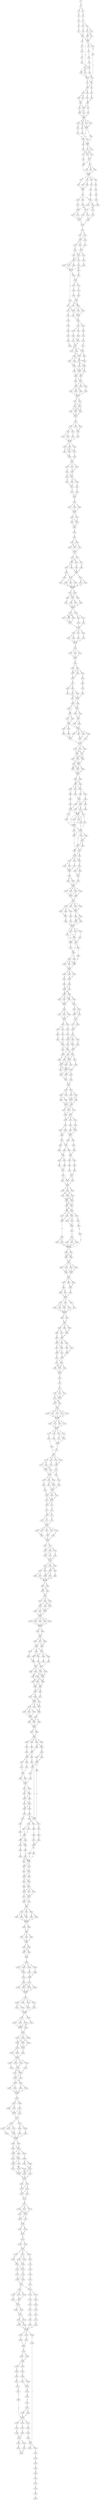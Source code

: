 strict digraph  {
	S0 -> S1 [ label = K ];
	S1 -> S2 [ label = T ];
	S1 -> S3 [ label = Q ];
	S2 -> S4 [ label = A ];
	S3 -> S5 [ label = Q ];
	S4 -> S6 [ label = I ];
	S5 -> S7 [ label = L ];
	S6 -> S8 [ label = S ];
	S7 -> S9 [ label = L ];
	S7 -> S10 [ label = E ];
	S8 -> S11 [ label = Q ];
	S9 -> S12 [ label = R ];
	S9 -> S13 [ label = S ];
	S10 -> S14 [ label = E ];
	S11 -> S15 [ label = T ];
	S12 -> S16 [ label = L ];
	S13 -> S17 [ label = V ];
	S13 -> S16 [ label = L ];
	S14 -> S15 [ label = T ];
	S15 -> S18 [ label = W ];
	S15 -> S19 [ label = A ];
	S16 -> S18 [ label = W ];
	S17 -> S18 [ label = W ];
	S18 -> S20 [ label = G ];
	S18 -> S21 [ label = A ];
	S18 -> S22 [ label = E ];
	S19 -> S23 [ label = S ];
	S20 -> S24 [ label = M ];
	S21 -> S25 [ label = I ];
	S22 -> S26 [ label = L ];
	S22 -> S27 [ label = T ];
	S23 -> S28 [ label = Q ];
	S24 -> S29 [ label = Y ];
	S25 -> S30 [ label = I ];
	S26 -> S29 [ label = Y ];
	S27 -> S29 [ label = Y ];
	S28 -> S31 [ label = A ];
	S29 -> S32 [ label = V ];
	S29 -> S33 [ label = T ];
	S30 -> S34 [ label = V ];
	S31 -> S35 [ label = L ];
	S32 -> S36 [ label = S ];
	S33 -> S36 [ label = S ];
	S33 -> S37 [ label = T ];
	S34 -> S38 [ label = D ];
	S35 -> S38 [ label = D ];
	S36 -> S39 [ label = P ];
	S36 -> S40 [ label = S ];
	S37 -> S41 [ label = G ];
	S38 -> S26 [ label = L ];
	S38 -> S42 [ label = V ];
	S39 -> S43 [ label = R ];
	S39 -> S44 [ label = K ];
	S40 -> S45 [ label = N ];
	S41 -> S46 [ label = E ];
	S42 -> S47 [ label = F ];
	S43 -> S48 [ label = S ];
	S44 -> S48 [ label = S ];
	S45 -> S49 [ label = R ];
	S46 -> S49 [ label = R ];
	S47 -> S33 [ label = T ];
	S48 -> S50 [ label = P ];
	S48 -> S51 [ label = S ];
	S49 -> S50 [ label = P ];
	S49 -> S52 [ label = T ];
	S50 -> S53 [ label = G ];
	S50 -> S54 [ label = D ];
	S51 -> S53 [ label = G ];
	S52 -> S55 [ label = T ];
	S53 -> S56 [ label = W ];
	S54 -> S56 [ label = W ];
	S55 -> S56 [ label = W ];
	S56 -> S57 [ label = V ];
	S56 -> S58 [ label = R ];
	S56 -> S59 [ label = K ];
	S56 -> S60 [ label = M ];
	S57 -> S61 [ label = D ];
	S58 -> S62 [ label = N ];
	S59 -> S61 [ label = D ];
	S60 -> S61 [ label = D ];
	S60 -> S63 [ label = R ];
	S61 -> S64 [ label = V ];
	S61 -> S65 [ label = F ];
	S62 -> S66 [ label = N ];
	S63 -> S67 [ label = T ];
	S64 -> S68 [ label = L ];
	S65 -> S68 [ label = L ];
	S65 -> S69 [ label = M ];
	S66 -> S70 [ label = R ];
	S67 -> S65 [ label = F ];
	S68 -> S71 [ label = Q ];
	S68 -> S72 [ label = L ];
	S69 -> S73 [ label = R ];
	S70 -> S68 [ label = L ];
	S71 -> S74 [ label = H ];
	S72 -> S75 [ label = F ];
	S72 -> S76 [ label = L ];
	S73 -> S74 [ label = H ];
	S74 -> S77 [ label = L ];
	S75 -> S78 [ label = I ];
	S76 -> S77 [ label = L ];
	S77 -> S79 [ label = G ];
	S77 -> S80 [ label = T ];
	S78 -> S80 [ label = T ];
	S79 -> S81 [ label = I ];
	S79 -> S82 [ label = V ];
	S79 -> S83 [ label = A ];
	S80 -> S84 [ label = C ];
	S81 -> S84 [ label = C ];
	S82 -> S84 [ label = C ];
	S83 -> S84 [ label = C ];
	S84 -> S85 [ label = S ];
	S84 -> S86 [ label = L ];
	S84 -> S87 [ label = C ];
	S84 -> S88 [ label = I ];
	S85 -> S89 [ label = F ];
	S85 -> S90 [ label = I ];
	S86 -> S91 [ label = V ];
	S87 -> S92 [ label = S ];
	S88 -> S93 [ label = T ];
	S89 -> S94 [ label = V ];
	S90 -> S94 [ label = V ];
	S91 -> S95 [ label = L ];
	S92 -> S94 [ label = V ];
	S93 -> S96 [ label = S ];
	S94 -> S97 [ label = A ];
	S95 -> S98 [ label = G ];
	S96 -> S99 [ label = S ];
	S97 -> S100 [ label = F ];
	S97 -> S101 [ label = L ];
	S97 -> S102 [ label = S ];
	S98 -> S100 [ label = F ];
	S99 -> S103 [ label = I ];
	S100 -> S104 [ label = S ];
	S100 -> S105 [ label = T ];
	S101 -> S106 [ label = I ];
	S102 -> S107 [ label = V ];
	S103 -> S108 [ label = L ];
	S104 -> S109 [ label = S ];
	S105 -> S110 [ label = F ];
	S106 -> S111 [ label = L ];
	S107 -> S109 [ label = S ];
	S108 -> S111 [ label = L ];
	S109 -> S112 [ label = V ];
	S109 -> S113 [ label = A ];
	S110 -> S114 [ label = G ];
	S111 -> S115 [ label = M ];
	S111 -> S116 [ label = S ];
	S112 -> S117 [ label = G ];
	S113 -> S117 [ label = G ];
	S114 -> S118 [ label = S ];
	S115 -> S117 [ label = G ];
	S116 -> S118 [ label = S ];
	S117 -> S119 [ label = L ];
	S118 -> S119 [ label = L ];
	S119 -> S120 [ label = L ];
	S120 -> S121 [ label = S ];
	S120 -> S122 [ label = F ];
	S121 -> S123 [ label = V ];
	S122 -> S123 [ label = V ];
	S122 -> S124 [ label = L ];
	S123 -> S125 [ label = A ];
	S123 -> S126 [ label = G ];
	S124 -> S127 [ label = Y ];
	S125 -> S128 [ label = F ];
	S126 -> S129 [ label = L ];
	S127 -> S129 [ label = L ];
	S128 -> S130 [ label = S ];
	S128 -> S131 [ label = L ];
	S129 -> S132 [ label = Y ];
	S129 -> S131 [ label = L ];
	S130 -> S133 [ label = W ];
	S131 -> S133 [ label = W ];
	S131 -> S134 [ label = F ];
	S132 -> S135 [ label = Y ];
	S133 -> S136 [ label = F ];
	S133 -> S137 [ label = I ];
	S133 -> S138 [ label = L ];
	S134 -> S139 [ label = G ];
	S135 -> S140 [ label = S ];
	S136 -> S141 [ label = L ];
	S137 -> S141 [ label = L ];
	S138 -> S141 [ label = L ];
	S139 -> S142 [ label = V ];
	S140 -> S141 [ label = L ];
	S141 -> S143 [ label = S ];
	S141 -> S144 [ label = A ];
	S142 -> S145 [ label = D ];
	S143 -> S146 [ label = S ];
	S143 -> S147 [ label = P ];
	S144 -> S148 [ label = Y ];
	S145 -> S148 [ label = Y ];
	S146 -> S149 [ label = F ];
	S146 -> S150 [ label = G ];
	S146 -> S151 [ label = I ];
	S147 -> S149 [ label = F ];
	S148 -> S152 [ label = G ];
	S148 -> S153 [ label = E ];
	S149 -> S154 [ label = L ];
	S149 -> S155 [ label = T ];
	S150 -> S155 [ label = T ];
	S151 -> S155 [ label = T ];
	S152 -> S156 [ label = S ];
	S153 -> S157 [ label = V ];
	S154 -> S158 [ label = V ];
	S155 -> S158 [ label = V ];
	S156 -> S159 [ label = V ];
	S157 -> S160 [ label = E ];
	S158 -> S161 [ label = F ];
	S158 -> S162 [ label = S ];
	S159 -> S163 [ label = V ];
	S160 -> S163 [ label = V ];
	S161 -> S164 [ label = T ];
	S161 -> S165 [ label = A ];
	S162 -> S166 [ label = G ];
	S163 -> S146 [ label = S ];
	S163 -> S167 [ label = A ];
	S164 -> S168 [ label = I ];
	S165 -> S169 [ label = T ];
	S166 -> S170 [ label = M ];
	S167 -> S171 [ label = S ];
	S168 -> S172 [ label = S ];
	S169 -> S173 [ label = C ];
	S169 -> S172 [ label = S ];
	S170 -> S174 [ label = A ];
	S171 -> S175 [ label = G ];
	S172 -> S176 [ label = W ];
	S173 -> S176 [ label = W ];
	S174 -> S177 [ label = A ];
	S175 -> S178 [ label = I ];
	S176 -> S179 [ label = A ];
	S176 -> S180 [ label = I ];
	S177 -> S181 [ label = V ];
	S178 -> S182 [ label = T ];
	S179 -> S183 [ label = I ];
	S180 -> S184 [ label = L ];
	S181 -> S183 [ label = I ];
	S181 -> S185 [ label = S ];
	S182 -> S186 [ label = V ];
	S183 -> S187 [ label = A ];
	S183 -> S188 [ label = V ];
	S184 -> S189 [ label = L ];
	S184 -> S190 [ label = M ];
	S185 -> S189 [ label = L ];
	S186 -> S191 [ label = C ];
	S187 -> S192 [ label = W ];
	S188 -> S193 [ label = T ];
	S188 -> S194 [ label = C ];
	S189 -> S193 [ label = T ];
	S190 -> S194 [ label = C ];
	S191 -> S195 [ label = F ];
	S192 -> S196 [ label = V ];
	S193 -> S196 [ label = V ];
	S193 -> S197 [ label = G ];
	S194 -> S196 [ label = V ];
	S194 -> S198 [ label = I ];
	S195 -> S199 [ label = G ];
	S196 -> S200 [ label = L ];
	S196 -> S201 [ label = A ];
	S197 -> S201 [ label = A ];
	S198 -> S200 [ label = L ];
	S199 -> S181 [ label = V ];
	S200 -> S202 [ label = L ];
	S200 -> S203 [ label = F ];
	S201 -> S202 [ label = L ];
	S202 -> S204 [ label = C ];
	S202 -> S205 [ label = F ];
	S202 -> S206 [ label = V ];
	S203 -> S205 [ label = F ];
	S204 -> S207 [ label = C ];
	S205 -> S208 [ label = L ];
	S205 -> S207 [ label = C ];
	S205 -> S209 [ label = F ];
	S206 -> S210 [ label = S ];
	S207 -> S211 [ label = S ];
	S208 -> S211 [ label = S ];
	S209 -> S211 [ label = S ];
	S210 -> S211 [ label = S ];
	S211 -> S212 [ label = K ];
	S211 -> S213 [ label = N ];
	S212 -> S214 [ label = H ];
	S212 -> S215 [ label = R ];
	S213 -> S215 [ label = R ];
	S214 -> S216 [ label = G ];
	S214 -> S217 [ label = A ];
	S214 -> S218 [ label = V ];
	S215 -> S217 [ label = A ];
	S215 -> S218 [ label = V ];
	S216 -> S219 [ label = R ];
	S217 -> S219 [ label = R ];
	S218 -> S219 [ label = R ];
	S219 -> S220 [ label = C ];
	S220 -> S221 [ label = F ];
	S220 -> S222 [ label = Y ];
	S220 -> S223 [ label = L ];
	S221 -> S224 [ label = V ];
	S221 -> S225 [ label = S ];
	S222 -> S226 [ label = G ];
	S223 -> S226 [ label = G ];
	S224 -> S227 [ label = A ];
	S224 -> S228 [ label = L ];
	S225 -> S229 [ label = V ];
	S226 -> S230 [ label = T ];
	S227 -> S231 [ label = L ];
	S228 -> S231 [ label = L ];
	S229 -> S231 [ label = L ];
	S230 -> S231 [ label = L ];
	S231 -> S232 [ label = F ];
	S231 -> S233 [ label = L ];
	S231 -> S234 [ label = V ];
	S232 -> S235 [ label = F ];
	S232 -> S236 [ label = L ];
	S232 -> S237 [ label = V ];
	S233 -> S237 [ label = V ];
	S234 -> S235 [ label = F ];
	S235 -> S238 [ label = L ];
	S236 -> S238 [ label = L ];
	S237 -> S239 [ label = V ];
	S238 -> S240 [ label = S ];
	S239 -> S240 [ label = S ];
	S240 -> S241 [ label = C ];
	S240 -> S242 [ label = L ];
	S240 -> S243 [ label = I ];
	S241 -> S244 [ label = G ];
	S242 -> S245 [ label = F ];
	S243 -> S245 [ label = F ];
	S244 -> S246 [ label = L ];
	S244 -> S247 [ label = M ];
	S245 -> S247 [ label = M ];
	S246 -> S248 [ label = R ];
	S247 -> S249 [ label = K ];
	S247 -> S250 [ label = Q ];
	S248 -> S251 [ label = E ];
	S249 -> S252 [ label = K ];
	S250 -> S251 [ label = E ];
	S251 -> S253 [ label = G ];
	S252 -> S254 [ label = S ];
	S253 -> S255 [ label = R ];
	S254 -> S255 [ label = R ];
	S255 -> S256 [ label = N ];
	S256 -> S257 [ label = A ];
	S256 -> S258 [ label = L ];
	S256 -> S259 [ label = F ];
	S257 -> S260 [ label = L ];
	S258 -> S260 [ label = L ];
	S259 -> S260 [ label = L ];
	S260 -> S261 [ label = I ];
	S260 -> S262 [ label = L ];
	S261 -> S263 [ label = A ];
	S261 -> S264 [ label = T ];
	S262 -> S264 [ label = T ];
	S263 -> S265 [ label = A ];
	S264 -> S265 [ label = A ];
	S265 -> S266 [ label = G ];
	S266 -> S267 [ label = T ];
	S267 -> S268 [ label = G ];
	S267 -> S269 [ label = S ];
	S268 -> S270 [ label = I ];
	S268 -> S271 [ label = L ];
	S268 -> S272 [ label = V ];
	S269 -> S271 [ label = L ];
	S270 -> S273 [ label = V ];
	S271 -> S273 [ label = V ];
	S272 -> S273 [ label = V ];
	S273 -> S274 [ label = I ];
	S273 -> S275 [ label = V ];
	S274 -> S276 [ label = F ];
	S274 -> S277 [ label = Y ];
	S275 -> S276 [ label = F ];
	S275 -> S278 [ label = L ];
	S276 -> S279 [ label = G ];
	S276 -> S280 [ label = R ];
	S277 -> S281 [ label = W ];
	S278 -> S282 [ label = Q ];
	S279 -> S283 [ label = H ];
	S280 -> S284 [ label = N ];
	S281 -> S284 [ label = N ];
	S282 -> S284 [ label = N ];
	S283 -> S285 [ label = V ];
	S283 -> S286 [ label = M ];
	S284 -> S287 [ label = I ];
	S284 -> S285 [ label = V ];
	S285 -> S288 [ label = G ];
	S285 -> S289 [ label = K ];
	S285 -> S290 [ label = Q ];
	S286 -> S291 [ label = E ];
	S287 -> S292 [ label = H ];
	S287 -> S293 [ label = R ];
	S288 -> S294 [ label = N ];
	S289 -> S294 [ label = N ];
	S290 -> S294 [ label = N ];
	S291 -> S294 [ label = N ];
	S292 -> S294 [ label = N ];
	S293 -> S294 [ label = N ];
	S294 -> S295 [ label = I ];
	S294 -> S296 [ label = T ];
	S295 -> S297 [ label = F ];
	S296 -> S298 [ label = S ];
	S296 -> S297 [ label = F ];
	S296 -> S299 [ label = L ];
	S297 -> S300 [ label = H ];
	S297 -> S301 [ label = Q ];
	S298 -> S302 [ label = A ];
	S299 -> S303 [ label = R ];
	S300 -> S304 [ label = N ];
	S301 -> S304 [ label = N ];
	S302 -> S304 [ label = N ];
	S303 -> S304 [ label = N ];
	S304 -> S305 [ label = F ];
	S304 -> S306 [ label = L ];
	S305 -> S307 [ label = R ];
	S305 -> S308 [ label = K ];
	S305 -> S309 [ label = Q ];
	S306 -> S310 [ label = S ];
	S306 -> S309 [ label = Q ];
	S306 -> S311 [ label = T ];
	S307 -> S312 [ label = G ];
	S308 -> S312 [ label = G ];
	S309 -> S312 [ label = G ];
	S310 -> S313 [ label = L ];
	S311 -> S314 [ label = R ];
	S312 -> S315 [ label = L ];
	S313 -> S315 [ label = L ];
	S314 -> S315 [ label = L ];
	S315 -> S316 [ label = L ];
	S315 -> S317 [ label = A ];
	S315 -> S318 [ label = M ];
	S316 -> S319 [ label = D ];
	S316 -> S320 [ label = K ];
	S317 -> S321 [ label = S ];
	S318 -> S322 [ label = Q ];
	S319 -> S323 [ label = S ];
	S320 -> S323 [ label = S ];
	S321 -> S323 [ label = S ];
	S322 -> S323 [ label = S ];
	S323 -> S324 [ label = M ];
	S324 -> S325 [ label = T ];
	S324 -> S326 [ label = I ];
	S324 -> S327 [ label = V ];
	S325 -> S328 [ label = C ];
	S326 -> S328 [ label = C ];
	S327 -> S328 [ label = C ];
	S328 -> S329 [ label = N ];
	S329 -> S330 [ label = I ];
	S329 -> S331 [ label = L ];
	S330 -> S332 [ label = R ];
	S331 -> S333 [ label = K ];
	S331 -> S334 [ label = E ];
	S331 -> S332 [ label = R ];
	S332 -> S335 [ label = A ];
	S333 -> S335 [ label = A ];
	S334 -> S336 [ label = K ];
	S335 -> S337 [ label = K ];
	S336 -> S338 [ label = R ];
	S337 -> S339 [ label = S ];
	S337 -> S340 [ label = K ];
	S338 -> S341 [ label = R ];
	S339 -> S342 [ label = F ];
	S340 -> S343 [ label = A ];
	S340 -> S344 [ label = E ];
	S341 -> S345 [ label = I ];
	S342 -> S346 [ label = S ];
	S343 -> S347 [ label = A ];
	S344 -> S346 [ label = S ];
	S345 -> S346 [ label = S ];
	S346 -> S348 [ label = V ];
	S346 -> S349 [ label = I ];
	S347 -> S349 [ label = I ];
	S348 -> S350 [ label = H ];
	S349 -> S351 [ label = V ];
	S349 -> S352 [ label = K ];
	S349 -> S350 [ label = H ];
	S350 -> S353 [ label = L ];
	S350 -> S354 [ label = F ];
	S351 -> S355 [ label = A ];
	S351 -> S356 [ label = T ];
	S352 -> S351 [ label = V ];
	S353 -> S357 [ label = P ];
	S354 -> S357 [ label = P ];
	S355 -> S358 [ label = P ];
	S356 -> S358 [ label = P ];
	S357 -> S359 [ label = L ];
	S357 -> S360 [ label = F ];
	S358 -> S361 [ label = L ];
	S358 -> S362 [ label = I ];
	S358 -> S363 [ label = F ];
	S359 -> S361 [ label = L ];
	S360 -> S361 [ label = L ];
	S361 -> S364 [ label = Q ];
	S361 -> S365 [ label = A ];
	S361 -> S366 [ label = K ];
	S361 -> S367 [ label = E ];
	S362 -> S368 [ label = D ];
	S363 -> S369 [ label = S ];
	S364 -> S370 [ label = R ];
	S365 -> S371 [ label = K ];
	S366 -> S372 [ label = N ];
	S367 -> S371 [ label = K ];
	S368 -> S372 [ label = N ];
	S369 -> S372 [ label = N ];
	S370 -> S373 [ label = Y ];
	S371 -> S373 [ label = Y ];
	S372 -> S373 [ label = Y ];
	S373 -> S374 [ label = I ];
	S373 -> S375 [ label = K ];
	S373 -> S376 [ label = V ];
	S374 -> S377 [ label = E ];
	S374 -> S378 [ label = K ];
	S375 -> S377 [ label = E ];
	S376 -> S378 [ label = K ];
	S377 -> S379 [ label = A ];
	S377 -> S380 [ label = M ];
	S378 -> S381 [ label = L ];
	S378 -> S379 [ label = A ];
	S378 -> S380 [ label = M ];
	S379 -> S382 [ label = I ];
	S379 -> S383 [ label = L ];
	S380 -> S383 [ label = L ];
	S381 -> S383 [ label = L ];
	S382 -> S384 [ label = Q ];
	S382 -> S385 [ label = E ];
	S383 -> S386 [ label = K ];
	S383 -> S384 [ label = Q ];
	S383 -> S385 [ label = E ];
	S384 -> S387 [ label = W ];
	S385 -> S387 [ label = W ];
	S386 -> S387 [ label = W ];
	S387 -> S388 [ label = I ];
	S387 -> S389 [ label = V ];
	S388 -> S390 [ label = Y ];
	S388 -> S391 [ label = G ];
	S389 -> S391 [ label = G ];
	S390 -> S392 [ label = G ];
	S391 -> S393 [ label = N ];
	S391 -> S394 [ label = E ];
	S391 -> S392 [ label = G ];
	S392 -> S395 [ label = L ];
	S392 -> S396 [ label = V ];
	S393 -> S397 [ label = M ];
	S394 -> S398 [ label = Q ];
	S395 -> S399 [ label = A ];
	S396 -> S400 [ label = L ];
	S397 -> S400 [ label = L ];
	S398 -> S401 [ label = V ];
	S399 -> S402 [ label = T ];
	S399 -> S403 [ label = P ];
	S400 -> S402 [ label = T ];
	S400 -> S404 [ label = R ];
	S401 -> S405 [ label = K ];
	S402 -> S406 [ label = H ];
	S402 -> S407 [ label = L ];
	S403 -> S408 [ label = S ];
	S404 -> S409 [ label = G ];
	S405 -> S409 [ label = G ];
	S406 -> S410 [ label = L ];
	S406 -> S411 [ label = Q ];
	S407 -> S410 [ label = L ];
	S408 -> S410 [ label = L ];
	S409 -> S410 [ label = L ];
	S409 -> S412 [ label = V ];
	S410 -> S413 [ label = D ];
	S410 -> S414 [ label = P ];
	S410 -> S415 [ label = G ];
	S410 -> S416 [ label = N ];
	S411 -> S417 [ label = S ];
	S412 -> S418 [ label = T ];
	S413 -> S419 [ label = L ];
	S413 -> S420 [ label = F ];
	S414 -> S413 [ label = D ];
	S415 -> S413 [ label = D ];
	S416 -> S419 [ label = L ];
	S417 -> S419 [ label = L ];
	S418 -> S413 [ label = D ];
	S419 -> S421 [ label = F ];
	S419 -> S422 [ label = V ];
	S419 -> S423 [ label = L ];
	S419 -> S424 [ label = G ];
	S420 -> S422 [ label = V ];
	S421 -> S425 [ label = D ];
	S422 -> S426 [ label = V ];
	S423 -> S425 [ label = D ];
	S424 -> S427 [ label = L ];
	S424 -> S426 [ label = V ];
	S425 -> S424 [ label = G ];
	S425 -> S428 [ label = D ];
	S426 -> S429 [ label = V ];
	S427 -> S429 [ label = V ];
	S427 -> S430 [ label = F ];
	S428 -> S427 [ label = L ];
	S429 -> S431 [ label = S ];
	S429 -> S432 [ label = K ];
	S429 -> S433 [ label = N ];
	S430 -> S431 [ label = S ];
	S431 -> S434 [ label = W ];
	S432 -> S435 [ label = V ];
	S432 -> S436 [ label = F ];
	S433 -> S437 [ label = L ];
	S434 -> S438 [ label = N ];
	S434 -> S439 [ label = K ];
	S435 -> S440 [ label = D ];
	S436 -> S440 [ label = D ];
	S437 -> S440 [ label = D ];
	S438 -> S441 [ label = Q ];
	S439 -> S441 [ label = Q ];
	S440 -> S442 [ label = S ];
	S441 -> S443 [ label = T ];
	S442 -> S444 [ label = H ];
	S442 -> S445 [ label = K ];
	S443 -> S446 [ label = L ];
	S444 -> S446 [ label = L ];
	S445 -> S446 [ label = L ];
	S446 -> S447 [ label = A ];
	S446 -> S448 [ label = S ];
	S446 -> S449 [ label = E ];
	S446 -> S450 [ label = K ];
	S447 -> S451 [ label = V ];
	S448 -> S452 [ label = I ];
	S449 -> S451 [ label = V ];
	S449 -> S452 [ label = I ];
	S450 -> S451 [ label = V ];
	S451 -> S453 [ label = S ];
	S452 -> S453 [ label = S ];
	S453 -> S454 [ label = L ];
	S453 -> S455 [ label = T ];
	S453 -> S456 [ label = Q ];
	S453 -> S457 [ label = P ];
	S454 -> S458 [ label = F ];
	S454 -> S459 [ label = Y ];
	S454 -> S460 [ label = L ];
	S455 -> S461 [ label = R ];
	S456 -> S461 [ label = R ];
	S457 -> S461 [ label = R ];
	S458 -> S462 [ label = S ];
	S459 -> S463 [ label = G ];
	S460 -> S462 [ label = S ];
	S461 -> S464 [ label = L ];
	S461 -> S465 [ label = I ];
	S462 -> S466 [ label = P ];
	S463 -> S467 [ label = T ];
	S464 -> S468 [ label = E ];
	S465 -> S469 [ label = S ];
	S465 -> S468 [ label = E ];
	S466 -> S470 [ label = S ];
	S467 -> S470 [ label = S ];
	S468 -> S470 [ label = S ];
	S469 -> S470 [ label = S ];
	S470 -> S471 [ label = Q ];
	S470 -> S472 [ label = D ];
	S470 -> S473 [ label = S ];
	S470 -> S474 [ label = E ];
	S471 -> S475 [ label = A ];
	S471 -> S476 [ label = E ];
	S472 -> S476 [ label = E ];
	S473 -> S475 [ label = A ];
	S474 -> S477 [ label = V ];
	S475 -> S478 [ label = L ];
	S476 -> S479 [ label = F ];
	S476 -> S475 [ label = A ];
	S477 -> S479 [ label = F ];
	S478 -> S480 [ label = E ];
	S479 -> S480 [ label = E ];
	S479 -> S481 [ label = R ];
	S480 -> S482 [ label = A ];
	S480 -> S483 [ label = E ];
	S481 -> S484 [ label = L ];
	S482 -> S485 [ label = Q ];
	S482 -> S486 [ label = K ];
	S482 -> S487 [ label = H ];
	S483 -> S486 [ label = K ];
	S484 -> S486 [ label = K ];
	S485 -> S488 [ label = L ];
	S486 -> S488 [ label = L ];
	S487 -> S488 [ label = L ];
	S488 -> S489 [ label = N ];
	S488 -> S490 [ label = S ];
	S488 -> S491 [ label = R ];
	S489 -> S492 [ label = D ];
	S490 -> S493 [ label = E ];
	S491 -> S493 [ label = E ];
	S492 -> S494 [ label = T ];
	S493 -> S495 [ label = A ];
	S494 -> S496 [ label = K ];
	S495 -> S497 [ label = E ];
	S495 -> S496 [ label = K ];
	S496 -> S498 [ label = G ];
	S496 -> S499 [ label = Q ];
	S497 -> S499 [ label = Q ];
	S498 -> S500 [ label = Q ];
	S498 -> S501 [ label = K ];
	S499 -> S502 [ label = E ];
	S499 -> S500 [ label = Q ];
	S499 -> S503 [ label = R ];
	S500 -> S504 [ label = V ];
	S500 -> S505 [ label = L ];
	S501 -> S504 [ label = V ];
	S502 -> S505 [ label = L ];
	S503 -> S505 [ label = L ];
	S504 -> S506 [ label = V ];
	S504 -> S507 [ label = L ];
	S505 -> S508 [ label = N ];
	S506 -> S509 [ label = G ];
	S507 -> S510 [ label = S ];
	S507 -> S509 [ label = G ];
	S508 -> S511 [ label = K ];
	S508 -> S512 [ label = A ];
	S508 -> S513 [ label = E ];
	S509 -> S514 [ label = V ];
	S510 -> S514 [ label = V ];
	S511 -> S515 [ label = T ];
	S512 -> S515 [ label = T ];
	S513 -> S515 [ label = T ];
	S514 -> S516 [ label = L ];
	S514 -> S517 [ label = W ];
	S515 -> S518 [ label = V ];
	S515 -> S519 [ label = A ];
	S516 -> S520 [ label = Y ];
	S517 -> S520 [ label = Y ];
	S518 -> S521 [ label = V ];
	S518 -> S522 [ label = R ];
	S519 -> S523 [ label = E ];
	S520 -> S524 [ label = Q ];
	S521 -> S525 [ label = S ];
	S522 -> S526 [ label = Y ];
	S523 -> S527 [ label = T ];
	S524 -> S528 [ label = M ];
	S524 -> S529 [ label = V ];
	S524 -> S530 [ label = T ];
	S525 -> S531 [ label = L ];
	S526 -> S532 [ label = A ];
	S527 -> S528 [ label = M ];
	S528 -> S533 [ label = V ];
	S528 -> S534 [ label = S ];
	S529 -> S535 [ label = M ];
	S530 -> S533 [ label = V ];
	S531 -> S536 [ label = Q ];
	S532 -> S536 [ label = Q ];
	S533 -> S537 [ label = T ];
	S534 -> S538 [ label = G ];
	S535 -> S537 [ label = T ];
	S536 -> S539 [ label = S ];
	S536 -> S538 [ label = G ];
	S537 -> S540 [ label = A ];
	S537 -> S541 [ label = I ];
	S538 -> S541 [ label = I ];
	S538 -> S542 [ label = V ];
	S539 -> S542 [ label = V ];
	S540 -> S543 [ label = A ];
	S540 -> S544 [ label = T ];
	S541 -> S545 [ label = L ];
	S541 -> S544 [ label = T ];
	S542 -> S544 [ label = T ];
	S542 -> S546 [ label = M ];
	S543 -> S547 [ label = E ];
	S544 -> S548 [ label = Y ];
	S544 -> S547 [ label = E ];
	S544 -> S549 [ label = K ];
	S545 -> S550 [ label = N ];
	S546 -> S547 [ label = E ];
	S547 -> S551 [ label = V ];
	S547 -> S552 [ label = A ];
	S547 -> S553 [ label = T ];
	S548 -> S552 [ label = A ];
	S549 -> S552 [ label = A ];
	S550 -> S553 [ label = T ];
	S551 -> S554 [ label = L ];
	S552 -> S555 [ label = V ];
	S552 -> S554 [ label = L ];
	S553 -> S555 [ label = V ];
	S553 -> S556 [ label = I ];
	S554 -> S557 [ label = S ];
	S555 -> S557 [ label = S ];
	S556 -> S558 [ label = F ];
	S557 -> S559 [ label = S ];
	S558 -> S559 [ label = S ];
	S559 -> S560 [ label = L ];
	S559 -> S561 [ label = V ];
	S560 -> S562 [ label = G ];
	S560 -> S563 [ label = W ];
	S561 -> S564 [ label = T ];
	S561 -> S565 [ label = S ];
	S562 -> S566 [ label = R ];
	S562 -> S567 [ label = Q ];
	S563 -> S567 [ label = Q ];
	S564 -> S568 [ label = E ];
	S564 -> S569 [ label = D ];
	S565 -> S567 [ label = Q ];
	S566 -> S570 [ label = Q ];
	S567 -> S571 [ label = K ];
	S567 -> S570 [ label = Q ];
	S568 -> S571 [ label = K ];
	S569 -> S571 [ label = K ];
	S570 -> S572 [ label = L ];
	S571 -> S572 [ label = L ];
	S571 -> S573 [ label = V ];
	S571 -> S574 [ label = M ];
	S572 -> S575 [ label = L ];
	S572 -> S576 [ label = F ];
	S573 -> S575 [ label = L ];
	S574 -> S576 [ label = F ];
	S575 -> S577 [ label = A ];
	S575 -> S578 [ label = P ];
	S575 -> S579 [ label = C ];
	S576 -> S578 [ label = P ];
	S577 -> S580 [ label = L ];
	S578 -> S581 [ label = A ];
	S579 -> S582 [ label = F ];
	S580 -> S583 [ label = A ];
	S580 -> S584 [ label = T ];
	S581 -> S585 [ label = I ];
	S581 -> S586 [ label = V ];
	S582 -> S583 [ label = A ];
	S583 -> S587 [ label = G ];
	S584 -> S587 [ label = G ];
	S585 -> S588 [ label = S ];
	S586 -> S587 [ label = G ];
	S586 -> S588 [ label = S ];
	S587 -> S589 [ label = L ];
	S587 -> S590 [ label = I ];
	S588 -> S591 [ label = F ];
	S589 -> S592 [ label = L ];
	S590 -> S593 [ label = I ];
	S591 -> S594 [ label = F ];
	S591 -> S592 [ label = L ];
	S592 -> S595 [ label = L ];
	S592 -> S596 [ label = I ];
	S593 -> S597 [ label = F ];
	S594 -> S598 [ label = V ];
	S595 -> S599 [ label = V ];
	S596 -> S600 [ label = L ];
	S597 -> S599 [ label = V ];
	S598 -> S600 [ label = L ];
	S599 -> S601 [ label = L ];
	S599 -> S602 [ label = V ];
	S600 -> S603 [ label = M ];
	S600 -> S604 [ label = F ];
	S601 -> S605 [ label = L ];
	S602 -> S606 [ label = F ];
	S603 -> S607 [ label = A ];
	S604 -> S608 [ label = T ];
	S605 -> S609 [ label = G ];
	S606 -> S610 [ label = C ];
	S607 -> S611 [ label = F ];
	S608 -> S611 [ label = F ];
	S609 -> S612 [ label = T ];
	S610 -> S612 [ label = T ];
	S611 -> S613 [ label = I ];
	S612 -> S614 [ label = G ];
	S612 -> S615 [ label = V ];
	S613 -> S615 [ label = V ];
	S613 -> S616 [ label = A ];
	S614 -> S617 [ label = L ];
	S615 -> S617 [ label = L ];
	S616 -> S617 [ label = L ];
	S617 -> S618 [ label = F ];
	S617 -> S619 [ label = H ];
	S617 -> S620 [ label = R ];
	S618 -> S621 [ label = M ];
	S618 -> S622 [ label = L ];
	S619 -> S623 [ label = V ];
	S620 -> S623 [ label = V ];
	S621 -> S624 [ label = K ];
	S622 -> S625 [ label = R ];
	S622 -> S624 [ label = K ];
	S623 -> S624 [ label = K ];
	S623 -> S625 [ label = R ];
	S624 -> S626 [ label = R ];
	S624 -> S627 [ label = K ];
	S625 -> S627 [ label = K ];
	S625 -> S626 [ label = R ];
	S626 -> S628 [ label = F ];
	S626 -> S629 [ label = Y ];
	S627 -> S628 [ label = F ];
	S627 -> S629 [ label = Y ];
	S628 -> S630 [ label = L ];
	S628 -> S631 [ label = H ];
	S629 -> S632 [ label = F ];
	S629 -> S630 [ label = L ];
	S629 -> S633 [ label = C ];
	S630 -> S634 [ label = D ];
	S630 -> S635 [ label = G ];
	S631 -> S636 [ label = N ];
	S632 -> S637 [ label = H ];
	S633 -> S636 [ label = N ];
	S634 -> S638 [ label = P ];
	S635 -> S638 [ label = P ];
	S636 -> S639 [ label = D ];
	S637 -> S640 [ label = S ];
	S638 -> S641 [ label = C ];
	S639 -> S642 [ label = M ];
	S639 -> S643 [ label = V ];
	S640 -> S644 [ label = K ];
	S641 -> S645 [ label = G ];
	S642 -> S646 [ label = K ];
	S643 -> S646 [ label = K ];
	S644 -> S646 [ label = K ];
	S645 -> S647 [ label = R ];
	S645 -> S648 [ label = C ];
	S645 -> S649 [ label = W ];
	S646 -> S650 [ label = F ];
	S646 -> S651 [ label = Y ];
	S647 -> S646 [ label = K ];
	S648 -> S646 [ label = K ];
	S649 -> S646 [ label = K ];
	S650 -> S652 [ label = E ];
	S650 -> S653 [ label = K ];
	S651 -> S653 [ label = K ];
	S651 -> S652 [ label = E ];
	S652 -> S654 [ label = N ];
	S653 -> S654 [ label = N ];
	S654 -> S655 [ label = V ];
	S654 -> S656 [ label = K ];
	S654 -> S657 [ label = I ];
	S654 -> S658 [ label = S ];
	S655 -> S659 [ label = Y ];
	S656 -> S660 [ label = F ];
	S657 -> S660 [ label = F ];
	S657 -> S659 [ label = Y ];
	S658 -> S660 [ label = F ];
	S659 -> S661 [ label = I ];
	S660 -> S661 [ label = I ];
	S661 -> S662 [ label = T ];
	S661 -> S663 [ label = G ];
	S661 -> S664 [ label = S ];
	S662 -> S665 [ label = R ];
	S663 -> S666 [ label = G ];
	S664 -> S666 [ label = G ];
	S665 -> S667 [ label = Q ];
	S665 -> S668 [ label = K ];
	S666 -> S669 [ label = R ];
	S667 -> S670 [ label = F ];
	S668 -> S670 [ label = F ];
	S669 -> S670 [ label = F ];
	S670 -> S671 [ label = V ];
	S670 -> S672 [ label = E ];
	S670 -> S673 [ label = I ];
	S671 -> S674 [ label = R ];
	S671 -> S675 [ label = Q ];
	S671 -> S676 [ label = K ];
	S672 -> S677 [ label = E ];
	S673 -> S678 [ label = L ];
	S673 -> S675 [ label = Q ];
	S674 -> S679 [ label = F ];
	S675 -> S679 [ label = F ];
	S676 -> S679 [ label = F ];
	S677 -> S679 [ label = F ];
	S678 -> S679 [ label = F ];
	S679 -> S680 [ label = D ];
	S679 -> S681 [ label = E ];
	S680 -> S682 [ label = E ];
	S681 -> S682 [ label = E ];
	S682 -> S683 [ label = G ];
	S682 -> S684 [ label = K ];
	S682 -> S685 [ label = R ];
	S683 -> S686 [ label = E ];
	S684 -> S687 [ label = R ];
	S684 -> S688 [ label = Q ];
	S685 -> S686 [ label = E ];
	S686 -> S689 [ label = R ];
	S687 -> S689 [ label = R ];
	S688 -> S690 [ label = K ];
	S689 -> S691 [ label = H ];
	S689 -> S692 [ label = A ];
	S689 -> S693 [ label = Q ];
	S690 -> S692 [ label = A ];
	S691 -> S694 [ label = Q ];
	S691 -> S695 [ label = R ];
	S692 -> S696 [ label = E ];
	S692 -> S697 [ label = T ];
	S693 -> S696 [ label = E ];
	S694 -> S698 [ label = Q ];
	S695 -> S698 [ label = Q ];
	S696 -> S699 [ label = G ];
	S696 -> S700 [ label = E ];
	S697 -> S699 [ label = G ];
	S698 -> S701 [ label = R ];
	S699 -> S702 [ label = K ];
	S700 -> S701 [ label = R ];
	S701 -> S703 [ label = P ];
	S702 -> S704 [ label = A ];
	S702 -> S703 [ label = P ];
	S703 -> S705 [ label = C ];
	S703 -> S706 [ label = N ];
	S703 -> S707 [ label = H ];
	S704 -> S707 [ label = H ];
	S705 -> S708 [ label = V ];
	S706 -> S708 [ label = V ];
	S707 -> S708 [ label = V ];
	S708 -> S709 [ label = L ];
	S709 -> S710 [ label = P ];
	S710 -> S711 [ label = L ];
	S711 -> S712 [ label = S ];
	S711 -> S713 [ label = T ];
	S711 -> S714 [ label = N ];
	S712 -> S715 [ label = K ];
	S713 -> S716 [ label = P ];
	S713 -> S715 [ label = K ];
	S714 -> S715 [ label = K ];
	S715 -> S717 [ label = K ];
	S716 -> S718 [ label = E ];
	S716 -> S717 [ label = K ];
	S717 -> S719 [ label = E ];
	S718 -> S719 [ label = E ];
	S719 -> S720 [ label = R ];
	S719 -> S721 [ label = K ];
	S719 -> S722 [ label = S ];
	S719 -> S723 [ label = G ];
	S719 -> S724 [ label = E ];
	S720 -> S725 [ label = K ];
	S721 -> S725 [ label = K ];
	S722 -> S725 [ label = K ];
	S723 -> S725 [ label = K ];
	S724 -> S725 [ label = K ];
	S725 -> S726 [ label = K ];
	S725 -> S727 [ label = L ];
	S725 -> S728 [ label = Q ];
	S725 -> S729 [ label = R ];
	S726 -> S730 [ label = Y ];
	S727 -> S730 [ label = Y ];
	S728 -> S730 [ label = Y ];
	S729 -> S730 [ label = Y ];
	S730 -> S731 [ label = V ];
	S730 -> S732 [ label = P ];
	S730 -> S733 [ label = I ];
	S730 -> S734 [ label = A ];
	S731 -> S735 [ label = V ];
	S732 -> S736 [ label = V ];
	S733 -> S737 [ label = A ];
	S733 -> S735 [ label = V ];
	S734 -> S738 [ label = T ];
	S735 -> S739 [ label = I ];
	S736 -> S740 [ label = L ];
	S737 -> S739 [ label = I ];
	S738 -> S739 [ label = I ];
	S739 -> S741 [ label = P ];
	S740 -> S742 [ label = S ];
	S741 -> S742 [ label = S ];
	S742 -> S743 [ label = F ];
	S742 -> S744 [ label = I ];
	S742 -> S745 [ label = S ];
	S742 -> S746 [ label = V ];
	S743 -> S747 [ label = G ];
	S743 -> S748 [ label = W ];
	S744 -> S749 [ label = R ];
	S745 -> S750 [ label = H ];
	S746 -> S749 [ label = R ];
	S747 -> S751 [ label = L ];
	S748 -> S751 [ label = L ];
	S748 -> S752 [ label = M ];
	S749 -> S753 [ label = P ];
	S750 -> S751 [ label = L ];
	S751 -> S754 [ label = T ];
	S752 -> S754 [ label = T ];
	S753 -> S754 [ label = T ];
	S753 -> S755 [ label = S ];
	S754 -> S756 [ label = P ];
	S754 -> S757 [ label = F ];
	S754 -> S758 [ label = V ];
	S755 -> S759 [ label = S ];
	S756 -> S760 [ label = K ];
	S756 -> S761 [ label = R ];
	S757 -> S762 [ label = G ];
	S758 -> S760 [ label = K ];
	S759 -> S763 [ label = S ];
	S760 -> S764 [ label = E ];
	S761 -> S764 [ label = E ];
	S762 -> S765 [ label = D ];
	S763 -> S764 [ label = E ];
	S764 -> S766 [ label = R ];
	S764 -> S767 [ label = W ];
	S764 -> S768 [ label = G ];
	S765 -> S766 [ label = R ];
	S766 -> S769 [ label = K ];
	S766 -> S770 [ label = S ];
	S767 -> S769 [ label = K ];
	S768 -> S769 [ label = K ];
	S769 -> S771 [ label = N ];
	S769 -> S772 [ label = A ];
	S770 -> S771 [ label = N ];
	S771 -> S773 [ label = L ];
	S772 -> S774 [ label = M ];
	S773 -> S775 [ label = G ];
	S774 -> S776 [ label = L ];
	S774 -> S775 [ label = G ];
	S775 -> S777 [ label = L ];
	S775 -> S778 [ label = T ];
	S776 -> S779 [ label = K ];
	S777 -> S780 [ label = F ];
	S778 -> S780 [ label = F ];
	S779 -> S780 [ label = F ];
	S780 -> S781 [ label = F ];
	S780 -> S782 [ label = S ];
	S780 -> S783 [ label = I ];
	S780 -> S784 [ label = L ];
	S780 -> S785 [ label = G ];
	S781 -> S786 [ label = L ];
	S782 -> S787 [ label = I ];
	S783 -> S787 [ label = I ];
	S784 -> S786 [ label = L ];
	S785 -> S788 [ label = A ];
	S786 -> S789 [ label = P ];
	S787 -> S789 [ label = P ];
	S788 -> S789 [ label = P ];
	S789 -> S790 [ label = I ];
	S789 -> S791 [ label = V ];
	S790 -> S792 [ label = L ];
	S791 -> S793 [ label = M ];
	S791 -> S794 [ label = I ];
	S791 -> S792 [ label = L ];
	S792 -> S795 [ label = T ];
	S793 -> S796 [ label = F ];
	S794 -> S795 [ label = T ];
	S794 -> S797 [ label = S ];
	S795 -> S798 [ label = H ];
	S796 -> S798 [ label = H ];
	S797 -> S798 [ label = H ];
	S798 -> S799 [ label = L ];
	S798 -> S800 [ label = V ];
	S798 -> S801 [ label = F ];
	S799 -> S802 [ label = Y ];
	S799 -> S803 [ label = L ];
	S799 -> S804 [ label = S ];
	S800 -> S804 [ label = S ];
	S801 -> S805 [ label = V ];
	S802 -> S806 [ label = L ];
	S802 -> S807 [ label = F ];
	S803 -> S808 [ label = I ];
	S804 -> S809 [ label = A ];
	S804 -> S810 [ label = S ];
	S805 -> S809 [ label = A ];
	S806 -> S811 [ label = W ];
	S807 -> S811 [ label = W ];
	S808 -> S811 [ label = W ];
	S809 -> S811 [ label = W ];
	S810 -> S811 [ label = W ];
	S811 -> S812 [ label = V ];
	S811 -> S813 [ label = A ];
	S812 -> S814 [ label = L ];
	S812 -> S815 [ label = V ];
	S813 -> S814 [ label = L ];
	S814 -> S816 [ label = F ];
	S815 -> S816 [ label = F ];
	S816 -> S817 [ label = A ];
	S816 -> S818 [ label = V ];
	S816 -> S819 [ label = I ];
	S817 -> S820 [ label = A ];
	S818 -> S821 [ label = T ];
	S818 -> S820 [ label = A ];
	S819 -> S822 [ label = G ];
	S819 -> S821 [ label = T ];
	S820 -> S823 [ label = V ];
	S820 -> S824 [ label = T ];
	S820 -> S825 [ label = I ];
	S821 -> S823 [ label = V ];
	S822 -> S823 [ label = V ];
	S823 -> S826 [ label = D ];
	S824 -> S826 [ label = D ];
	S825 -> S826 [ label = D ];
	S826 -> S827 [ label = F ];
	S826 -> S828 [ label = V ];
	S826 -> S829 [ label = S ];
	S826 -> S830 [ label = Y ];
	S826 -> S831 [ label = A ];
	S827 -> S832 [ label = L ];
	S828 -> S832 [ label = L ];
	S829 -> S832 [ label = L ];
	S830 -> S832 [ label = L ];
	S831 -> S832 [ label = L ];
	S832 -> S833 [ label = L ];
	S832 -> S834 [ label = S ];
	S833 -> S835 [ label = Y ];
	S834 -> S835 [ label = Y ];
	S835 -> S836 [ label = R ];
	S835 -> S837 [ label = W ];
	S835 -> S838 [ label = C ];
	S836 -> S839 [ label = L ];
	S837 -> S840 [ label = F ];
	S837 -> S839 [ label = L ];
	S838 -> S840 [ label = F ];
	S839 -> S841 [ label = V ];
	S839 -> S842 [ label = I ];
	S839 -> S843 [ label = L ];
	S840 -> S841 [ label = V ];
	S841 -> S844 [ label = F ];
	S841 -> S845 [ label = V ];
	S841 -> S846 [ label = D ];
	S842 -> S847 [ label = L ];
	S842 -> S844 [ label = F ];
	S843 -> S848 [ label = C ];
	S844 -> S849 [ label = S ];
	S845 -> S850 [ label = V ];
	S846 -> S851 [ label = I ];
	S847 -> S852 [ label = T ];
	S848 -> S849 [ label = S ];
	S849 -> S853 [ label = V ];
	S850 -> S854 [ label = I ];
	S851 -> S853 [ label = V ];
	S852 -> S854 [ label = I ];
	S853 -> S855 [ label = S ];
	S853 -> S856 [ label = N ];
	S853 -> S857 [ label = T ];
	S854 -> S857 [ label = T ];
	S854 -> S858 [ label = G ];
	S855 -> S859 [ label = R ];
	S855 -> S860 [ label = K ];
	S856 -> S861 [ label = T ];
	S857 -> S861 [ label = T ];
	S857 -> S860 [ label = K ];
	S858 -> S860 [ label = K ];
	S859 -> S862 [ label = H ];
	S860 -> S862 [ label = H ];
	S860 -> S863 [ label = K ];
	S861 -> S863 [ label = K ];
	S861 -> S864 [ label = Q ];
	S862 -> S865 [ label = F ];
	S862 -> S866 [ label = L ];
	S863 -> S866 [ label = L ];
	S864 -> S865 [ label = F ];
	S865 -> S867 [ label = Q ];
	S866 -> S868 [ label = S ];
	S866 -> S867 [ label = Q ];
	S867 -> S869 [ label = N ];
	S867 -> S870 [ label = G ];
	S868 -> S871 [ label = E ];
	S869 -> S872 [ label = L ];
	S869 -> S873 [ label = I ];
	S870 -> S872 [ label = L ];
	S871 -> S872 [ label = L ];
	S872 -> S874 [ label = P ];
	S872 -> S875 [ label = E ];
	S872 -> S876 [ label = K ];
	S873 -> S875 [ label = E ];
	S874 -> S877 [ label = S ];
	S874 -> S878 [ label = V ];
	S874 -> S879 [ label = A ];
	S875 -> S880 [ label = P ];
	S876 -> S880 [ label = P ];
	S877 -> S881 [ label = L ];
	S878 -> S881 [ label = L ];
	S879 -> S881 [ label = L ];
	S880 -> S882 [ label = F ];
	S881 -> S883 [ label = E ];
	S882 -> S884 [ label = N ];
	S882 -> S883 [ label = E ];
	S882 -> S885 [ label = H ];
	S883 -> S886 [ label = V ];
	S884 -> S886 [ label = V ];
	S885 -> S886 [ label = V ];
	S886 -> S887 [ label = H ];
	S886 -> S888 [ label = P ];
	S887 -> S889 [ label = L ];
	S888 -> S889 [ label = L ];
	S889 -> S890 [ label = K ];
	S889 -> S891 [ label = L ];
	S889 -> S892 [ label = R ];
	S889 -> S893 [ label = M ];
	S890 -> S894 [ label = L ];
	S890 -> S895 [ label = M ];
	S891 -> S896 [ label = A ];
	S892 -> S894 [ label = L ];
	S893 -> S897 [ label = I ];
	S894 -> S898 [ label = H ];
	S895 -> S899 [ label = S ];
	S896 -> S900 [ label = N ];
	S897 -> S899 [ label = S ];
	S898 -> S901 [ label = R ];
	S898 -> S902 [ label = G ];
	S899 -> S903 [ label = V ];
	S899 -> S904 [ label = F ];
	S900 -> S904 [ label = F ];
	S901 -> S905 [ label = E ];
	S902 -> S905 [ label = E ];
	S903 -> S906 [ label = D ];
	S904 -> S907 [ label = K ];
	S904 -> S908 [ label = T ];
	S905 -> S909 [ label = E ];
	S905 -> S910 [ label = K ];
	S906 -> S910 [ label = K ];
	S907 -> S911 [ label = N ];
	S908 -> S912 [ label = G ];
	S909 -> S913 [ label = Q ];
	S910 -> S914 [ label = G ];
	S910 -> S913 [ label = Q ];
	S911 -> S915 [ label = I ];
	S912 -> S915 [ label = I ];
	S913 -> S916 [ label = G ];
	S913 -> S917 [ label = N ];
	S914 -> S918 [ label = S ];
	S915 -> S919 [ label = V ];
	S915 -> S920 [ label = A ];
	S916 -> S921 [ label = T ];
	S916 -> S922 [ label = A ];
	S917 -> S923 [ label = N ];
	S918 -> S924 [ label = T ];
	S919 -> S924 [ label = T ];
	S920 -> S924 [ label = T ];
	S921 -> S925 [ label = Q ];
	S922 -> S925 [ label = Q ];
	S923 -> S926 [ label = V ];
	S924 -> S927 [ label = L ];
	S924 -> S928 [ label = I ];
	S925 -> S929 [ label = N ];
	S925 -> S930 [ label = G ];
	S926 -> S931 [ label = Q ];
	S927 -> S932 [ label = M ];
	S927 -> S933 [ label = I ];
	S928 -> S933 [ label = I ];
	S929 -> S934 [ label = I ];
	S929 -> S935 [ label = R ];
	S930 -> S934 [ label = I ];
	S931 -> S936 [ label = E ];
	S932 -> S937 [ label = G ];
	S933 -> S938 [ label = V ];
	S933 -> S937 [ label = G ];
	S934 -> S939 [ label = I ];
	S935 -> S940 [ label = Q ];
	S936 -> S941 [ label = E ];
	S936 -> S942 [ label = N ];
	S937 -> S943 [ label = Q ];
	S937 -> S944 [ label = I ];
	S938 -> S944 [ label = I ];
	S939 -> S945 [ label = H ];
	S940 -> S946 [ label = R ];
	S941 -> S947 [ label = D ];
	S942 -> S947 [ label = D ];
	S943 -> S948 [ label = Q ];
	S944 -> S949 [ label = K ];
	S944 -> S948 [ label = Q ];
	S945 -> S947 [ label = D ];
	S945 -> S950 [ label = S ];
	S946 -> S947 [ label = D ];
	S947 -> S951 [ label = S ];
	S947 -> S952 [ label = F ];
	S948 -> S953 [ label = I ];
	S949 -> S954 [ label = T ];
	S950 -> S951 [ label = S ];
	S951 -> S955 [ label = P ];
	S951 -> S956 [ label = S ];
	S952 -> S956 [ label = S ];
	S953 -> S913 [ label = Q ];
	S953 -> S957 [ label = E ];
	S954 -> S958 [ label = G ];
	S955 -> S959 [ label = F ];
	S956 -> S959 [ label = F ];
	S956 -> S960 [ label = Y ];
	S957 -> S961 [ label = E ];
	S958 -> S962 [ label = S ];
	S959 -> S963 [ label = N ];
	S959 -> S964 [ label = S ];
	S960 -> S964 [ label = S ];
	S961 -> S965 [ label = E ];
	S962 -> S966 [ label = T ];
	S963 -> S967 [ label = V ];
	S963 -> S968 [ label = I ];
	S964 -> S967 [ label = V ];
	S965 -> S929 [ label = N ];
	S966 -> S969 [ label = S ];
	S967 -> S970 [ label = S ];
	S967 -> S971 [ label = T ];
	S967 -> S972 [ label = P ];
	S968 -> S970 [ label = S ];
	S969 -> S973 [ label = E ];
	S970 -> S974 [ label = L ];
	S970 -> S975 [ label = V ];
	S971 -> S974 [ label = L ];
	S972 -> S974 [ label = L ];
	S973 -> S936 [ label = E ];
	S974 -> S976 [ label = F ];
	S974 -> S977 [ label = I ];
	S975 -> S976 [ label = F ];
	S976 -> S978 [ label = E ];
	S977 -> S978 [ label = E ];
	S978 -> S979 [ label = P ];
	S978 -> S980 [ label = R ];
	S978 -> S981 [ label = K ];
	S979 -> S982 [ label = N ];
	S979 -> S983 [ label = S ];
	S979 -> S984 [ label = D ];
	S980 -> S985 [ label = E ];
	S980 -> S986 [ label = K ];
	S981 -> S984 [ label = D ];
	S982 -> S987 [ label = C ];
	S983 -> S987 [ label = C ];
	S984 -> S987 [ label = C ];
	S985 -> S987 [ label = C ];
	S986 -> S987 [ label = C ];
	S987 -> S988 [ label = I ];
	S987 -> S989 [ label = L ];
	S988 -> S990 [ label = P ];
	S989 -> S990 [ label = P ];
	S990 -> S991 [ label = K ];
	S990 -> S992 [ label = T ];
	S990 -> S993 [ label = E ];
	S991 -> S994 [ label = P ];
	S992 -> S994 [ label = P ];
	S993 -> S994 [ label = P ];
	S994 -> S995 [ label = K ];
	S994 -> S996 [ label = E ];
	S995 -> S997 [ label = L ];
	S995 -> S998 [ label = F ];
	S996 -> S997 [ label = L ];
	S997 -> S999 [ label = L ];
	S998 -> S999 [ label = L ];
	S999 -> S1000 [ label = L ];
	S1000 -> S1001 [ label = S ];
	S1000 -> S1002 [ label = H ];
	S1000 -> S1003 [ label = Y ];
	S1000 -> S1004 [ label = L ];
	S1001 -> S1005 [ label = K ];
	S1002 -> S1006 [ label = T ];
	S1003 -> S1007 [ label = N ];
	S1004 -> S1005 [ label = K ];
	S1005 -> S1008 [ label = T ];
	S1006 -> S1009 [ label = S ];
	S1007 -> S1009 [ label = S ];
	S1008 -> S1010 [ label = W ];
	S1009 -> S1011 [ label = V ];
	S1010 -> S1012 [ label = V ];
	S1010 -> S1013 [ label = A ];
	S1010 -> S1014 [ label = I ];
	S1011 -> S1012 [ label = V ];
	S1011 -> S1013 [ label = A ];
	S1011 -> S1015 [ label = L ];
	S1012 -> S1016 [ label = P ];
	S1013 -> S1016 [ label = P ];
	S1014 -> S1016 [ label = P ];
	S1015 -> S1016 [ label = P ];
	S1016 -> S1017 [ label = L ];
	S1017 -> S1018 [ label = S ];
	S1017 -> S1019 [ label = A ];
	S1017 -> S1020 [ label = L ];
	S1017 -> S1021 [ label = G ];
	S1018 -> S1022 [ label = I ];
	S1018 -> S1023 [ label = A ];
	S1019 -> S1024 [ label = V ];
	S1020 -> S1024 [ label = V ];
	S1021 -> S1025 [ label = M ];
	S1022 -> S1026 [ label = I ];
	S1023 -> S1026 [ label = I ];
	S1024 -> S1026 [ label = I ];
	S1025 -> S1026 [ label = I ];
	S1026 -> S1027 [ label = L ];
	S1026 -> S1028 [ label = I ];
	S1027 -> S1029 [ label = V ];
	S1027 -> S1030 [ label = A ];
	S1027 -> S1031 [ label = I ];
	S1028 -> S1032 [ label = T ];
	S1029 -> S1033 [ label = I ];
	S1029 -> S1034 [ label = T ];
	S1030 -> S1033 [ label = I ];
	S1031 -> S1033 [ label = I ];
	S1032 -> S1033 [ label = I ];
	S1033 -> S1035 [ label = L ];
	S1034 -> S1035 [ label = L ];
	S1035 -> S1036 [ label = V ];
	S1035 -> S1037 [ label = I ];
	S1035 -> S1038 [ label = L ];
	S1036 -> S1039 [ label = V ];
	S1036 -> S1040 [ label = I ];
	S1037 -> S1041 [ label = L ];
	S1037 -> S1040 [ label = I ];
	S1038 -> S1041 [ label = L ];
	S1039 -> S1042 [ label = L ];
	S1040 -> S1043 [ label = M ];
	S1040 -> S1042 [ label = L ];
	S1041 -> S1042 [ label = L ];
	S1042 -> S1044 [ label = G ];
	S1043 -> S1045 [ label = V ];
	S1043 -> S1046 [ label = A ];
	S1044 -> S1047 [ label = L ];
	S1045 -> S1047 [ label = L ];
	S1046 -> S1047 [ label = L ];
	S1047 -> S1048 [ label = L ];
	S1047 -> S1049 [ label = V ];
	S1047 -> S1050 [ label = S ];
	S1047 -> S1051 [ label = M ];
	S1048 -> S1052 [ label = S ];
	S1049 -> S1053 [ label = V ];
	S1050 -> S1052 [ label = S ];
	S1051 -> S1054 [ label = A ];
	S1052 -> S1055 [ label = S ];
	S1052 -> S1056 [ label = A ];
	S1053 -> S1055 [ label = S ];
	S1054 -> S1055 [ label = S ];
	S1055 -> S1057 [ label = F ];
	S1055 -> S1058 [ label = K ];
	S1056 -> S1058 [ label = K ];
	S1057 -> S1059 [ label = L ];
	S1058 -> S1060 [ label = V ];
	S1058 -> S1059 [ label = L ];
	S1059 -> S1061 [ label = M ];
	S1059 -> S1062 [ label = I ];
	S1060 -> S1063 [ label = A ];
	S1060 -> S1064 [ label = S ];
	S1061 -> S1065 [ label = Q ];
	S1062 -> S1065 [ label = Q ];
	S1063 -> S1065 [ label = Q ];
	S1064 -> S1065 [ label = Q ];
	S1065 -> S1066 [ label = L ];
	S1066 -> S1067 [ label = K ];
	S1066 -> S1068 [ label = R ];
	S1067 -> S1069 [ label = I ];
	S1067 -> S1070 [ label = M ];
	S1068 -> S1071 [ label = L ];
	S1069 -> S1072 [ label = L ];
	S1070 -> S1072 [ label = L ];
	S1071 -> S1072 [ label = L ];
	S1071 -> S1073 [ label = M ];
	S1072 -> S1074 [ label = V ];
	S1073 -> S1074 [ label = V ];
	S1074 -> S1075 [ label = S ];
	S1074 -> S1076 [ label = C ];
	S1075 -> S1077 [ label = A ];
	S1075 -> S1078 [ label = S ];
	S1075 -> S1079 [ label = T ];
	S1076 -> S1080 [ label = E ];
	S1076 -> S1081 [ label = D ];
	S1077 -> S1082 [ label = S ];
	S1078 -> S1083 [ label = L ];
	S1079 -> S1082 [ label = S ];
	S1080 -> S1084 [ label = Q ];
	S1081 -> S1085 [ label = R ];
	S1082 -> S1086 [ label = F ];
	S1083 -> S1086 [ label = F ];
	S1084 -> S1086 [ label = F ];
	S1085 -> S1086 [ label = F ];
	S1086 -> S1087 [ label = Y ];
	S1086 -> S1088 [ label = F ];
	S1087 -> S1089 [ label = P ];
	S1088 -> S1089 [ label = P ];
	S1088 -> S1090 [ label = S ];
	S1089 -> S1091 [ label = S ];
	S1089 -> S1092 [ label = I ];
	S1089 -> S1093 [ label = D ];
	S1090 -> S1093 [ label = D ];
	S1091 -> S1094 [ label = V ];
	S1092 -> S1095 [ label = A ];
	S1093 -> S1096 [ label = N ];
	S1093 -> S1095 [ label = A ];
	S1094 -> S1097 [ label = Q ];
	S1094 -> S1098 [ label = E ];
	S1095 -> S1099 [ label = A ];
	S1095 -> S1100 [ label = S ];
	S1096 -> S1099 [ label = A ];
	S1097 -> S1101 [ label = R ];
	S1098 -> S1101 [ label = R ];
	S1099 -> S1102 [ label = E ];
	S1099 -> S1103 [ label = D ];
	S1100 -> S1104 [ label = N ];
	S1101 -> S1105 [ label = E ];
	S1101 -> S1106 [ label = A ];
	S1101 -> S1107 [ label = K ];
	S1102 -> S1106 [ label = A ];
	S1103 -> S1105 [ label = E ];
	S1104 -> S1106 [ label = A ];
	S1105 -> S1108 [ label = R ];
	S1106 -> S1108 [ label = R ];
	S1107 -> S1108 [ label = R ];
	S1108 -> S1109 [ label = I ];
	S1108 -> S1110 [ label = V ];
	S1109 -> S1111 [ label = Q ];
	S1110 -> S1112 [ label = E ];
	S1110 -> S1111 [ label = Q ];
	S1111 -> S1113 [ label = Y ];
	S1112 -> S1113 [ label = Y ];
	S1112 -> S1114 [ label = F ];
	S1113 -> S1115 [ label = L ];
	S1114 -> S1115 [ label = L ];
	S1115 -> S1116 [ label = H ];
	S1116 -> S1117 [ label = A ];
	S1116 -> S1118 [ label = D ];
	S1116 -> S1119 [ label = R ];
	S1117 -> S1120 [ label = K ];
	S1117 -> S1121 [ label = R ];
	S1118 -> S1120 [ label = K ];
	S1119 -> S1120 [ label = K ];
	S1120 -> S1122 [ label = L ];
	S1120 -> S1123 [ label = I ];
	S1121 -> S1123 [ label = I ];
	S1122 -> S1124 [ label = L ];
	S1123 -> S1124 [ label = L ];
	S1124 -> S1125 [ label = K ];
	S1124 -> S1126 [ label = R ];
	S1125 -> S1127 [ label = K ];
	S1126 -> S1127 [ label = K ];
	S1127 -> S1128 [ label = R ];
	S1128 -> S1129 [ label = S ];
	S1128 -> S1130 [ label = L ];
	S1129 -> S1131 [ label = K ];
	S1130 -> S1131 [ label = K ];
	S1131 -> S1132 [ label = Q ];
	S1131 -> S1133 [ label = K ];
	S1131 -> S1134 [ label = T ];
	S1132 -> S1135 [ label = P ];
	S1132 -> S1136 [ label = S ];
	S1133 -> S1138 [ label = R ];
	S1134 -> S1139 [ label = N ];
	S1135 -> S1140 [ label = V ];
	S1135 -> S1141 [ label = L ];
	S1136 -> S1140 [ label = V ];
	S1138 -> S1141 [ label = L ];
	S1139 -> S1142 [ label = K ];
	S1140 -> S1143 [ label = G ];
	S1141 -> S1144 [ label = C ];
	S1141 -> S1143 [ label = G ];
	S1142 -> S1145 [ label = K ];
	S1143 -> S1146 [ label = E ];
	S1144 -> S1147 [ label = A ];
	S1145 -> S1148 [ label = E ];
	S1146 -> S1149 [ label = E ];
	S1146 -> S1150 [ label = V ];
	S1147 -> S1150 [ label = V ];
	S1148 -> S1151 [ label = N ];
	S1149 -> S1152 [ label = K ];
	S1150 -> S1152 [ label = K ];
	S1151 -> S1153 [ label = E ];
	S1152 -> S1154 [ label = R ];
	S1152 -> S1155 [ label = S ];
	S1153 -> S1155 [ label = S ];
	S1154 -> S1156 [ label = K ];
	S1154 -> S1157 [ label = N ];
	S1154 -> S1158 [ label = E ];
	S1155 -> S1159 [ label = T ];
	S1155 -> S1160 [ label = S ];
	S1156 -> S1161 [ label = L ];
	S1157 -> S1161 [ label = L ];
	S1158 -> S1162 [ label = P ];
	S1159 -> S1163 [ label = V ];
	S1160 -> S1164 [ label = I ];
	S1161 -> S1165 [ label = S ];
	S1162 -> S1165 [ label = S ];
	S1163 -> S1166 [ label = V ];
	S1164 -> S1167 [ label = M ];
	S1165 -> S1168 [ label = L ];
	S1165 -> S1169 [ label = G ];
	S1166 -> S1170 [ label = A ];
	S1167 -> S1171 [ label = S ];
	S1168 -> S1172 [ label = Y ];
	S1169 -> S1172 [ label = Y ];
	S1170 -> S1173 [ label = L ];
	S1171 -> S1174 [ label = F ];
	S1172 -> S1175 [ label = F ];
	S1172 -> S1176 [ label = L ];
	S1173 -> S1177 [ label = A ];
	S1174 -> S1178 [ label = I ];
	S1175 -> S1179 [ label = T ];
	S1175 -> S1180 [ label = R ];
	S1176 -> S1179 [ label = T ];
	S1177 -> S1181 [ label = K ];
	S1178 -> S1182 [ label = L ];
	S1179 -> S1183 [ label = K ];
	S1180 -> S1183 [ label = K ];
	S1181 -> S1183 [ label = K ];
	S1182 -> S1183 [ label = K ];
	S1183 -> S1184 [ label = I ];
	S1183 -> S1185 [ label = K ];
	S1183 -> S1186 [ label = V ];
	S1184 -> S1187 [ label = H ];
	S1185 -> S1188 [ label = S ];
	S1186 -> S1189 [ label = S ];
	S1187 -> S1190 [ label = F ];
	S1188 -> S1190 [ label = F ];
	S1189 -> S1191 [ label = L ];
	S1190 -> S1192 [ label = W ];
	S1191 -> S1193 [ label = T ];
	S1191 -> S1194 [ label = Y ];
	S1192 -> S1195 [ label = L ];
	S1192 -> S1196 [ label = F ];
	S1194 -> S1197 [ label = I ];
	S1195 -> S1198 [ label = P ];
	S1196 -> S1198 [ label = P ];
	S1197 -> S1199 [ label = Y ];
	S1198 -> S1200 [ label = V ];
	S1198 -> S1201 [ label = I ];
	S1199 -> S1202 [ label = C ];
	S1200 -> S1203 [ label = L ];
	S1201 -> S1204 [ label = F ];
	S1202 -> S1205 [ label = T ];
	S1203 -> S1206 [ label = K ];
	S1204 -> S1207 [ label = Y ];
	S1205 -> S1208 [ label = M ];
	S1206 -> S1209 [ label = V ];
	S1206 -> S1210 [ label = T ];
	S1207 -> S1211 [ label = Q ];
	S1208 -> S1212 [ label = L ];
	S1209 -> S1213 [ label = I ];
	S1210 -> S1213 [ label = I ];
	S1211 -> S1214 [ label = N ];
	S1212 -> S1215 [ label = C ];
	S1213 -> S1216 [ label = R ];
	S1214 -> S1217 [ label = Q ];
	S1215 -> S1218 [ label = Y ];
	S1216 -> S1219 [ label = K ];
	S1217 -> S1220 [ label = E ];
	S1218 -> S1221 [ label = V ];
	S1219 -> S1222 [ label = K ];
	S1220 -> S1223 [ label = D ];
	S1221 -> S1224 [ label = C ];
	S1222 -> S1225 [ label = Q ];
	S1223 -> S1226 [ label = A ];
	S1223 -> S1227 [ label = D ];
	S1223 -> S1228 [ label = T ];
	S1225 -> S1229 [ label = V ];
	S1225 -> S1230 [ label = M ];
	S1226 -> S1231 [ label = A ];
	S1227 -> S1232 [ label = T ];
	S1228 -> S1233 [ label = T ];
	S1229 -> S1223 [ label = D ];
	S1230 -> S1223 [ label = D ];
	S1231 -> S1234 [ label = G ];
	S1232 -> S1235 [ label = I ];
	S1233 -> S1236 [ label = N ];
	S1234 -> S1237 [ label = E ];
	S1235 -> S1238 [ label = I ];
	S1236 -> S1237 [ label = E ];
	S1237 -> S1239 [ label = C ];
	S1237 -> S1240 [ label = G ];
	S1238 -> S1191 [ label = L ];
	S1239 -> S1241 [ label = N ];
	S1240 -> S1242 [ label = Q ];
	S1241 -> S1243 [ label = P ];
	S1242 -> S1243 [ label = P ];
}
